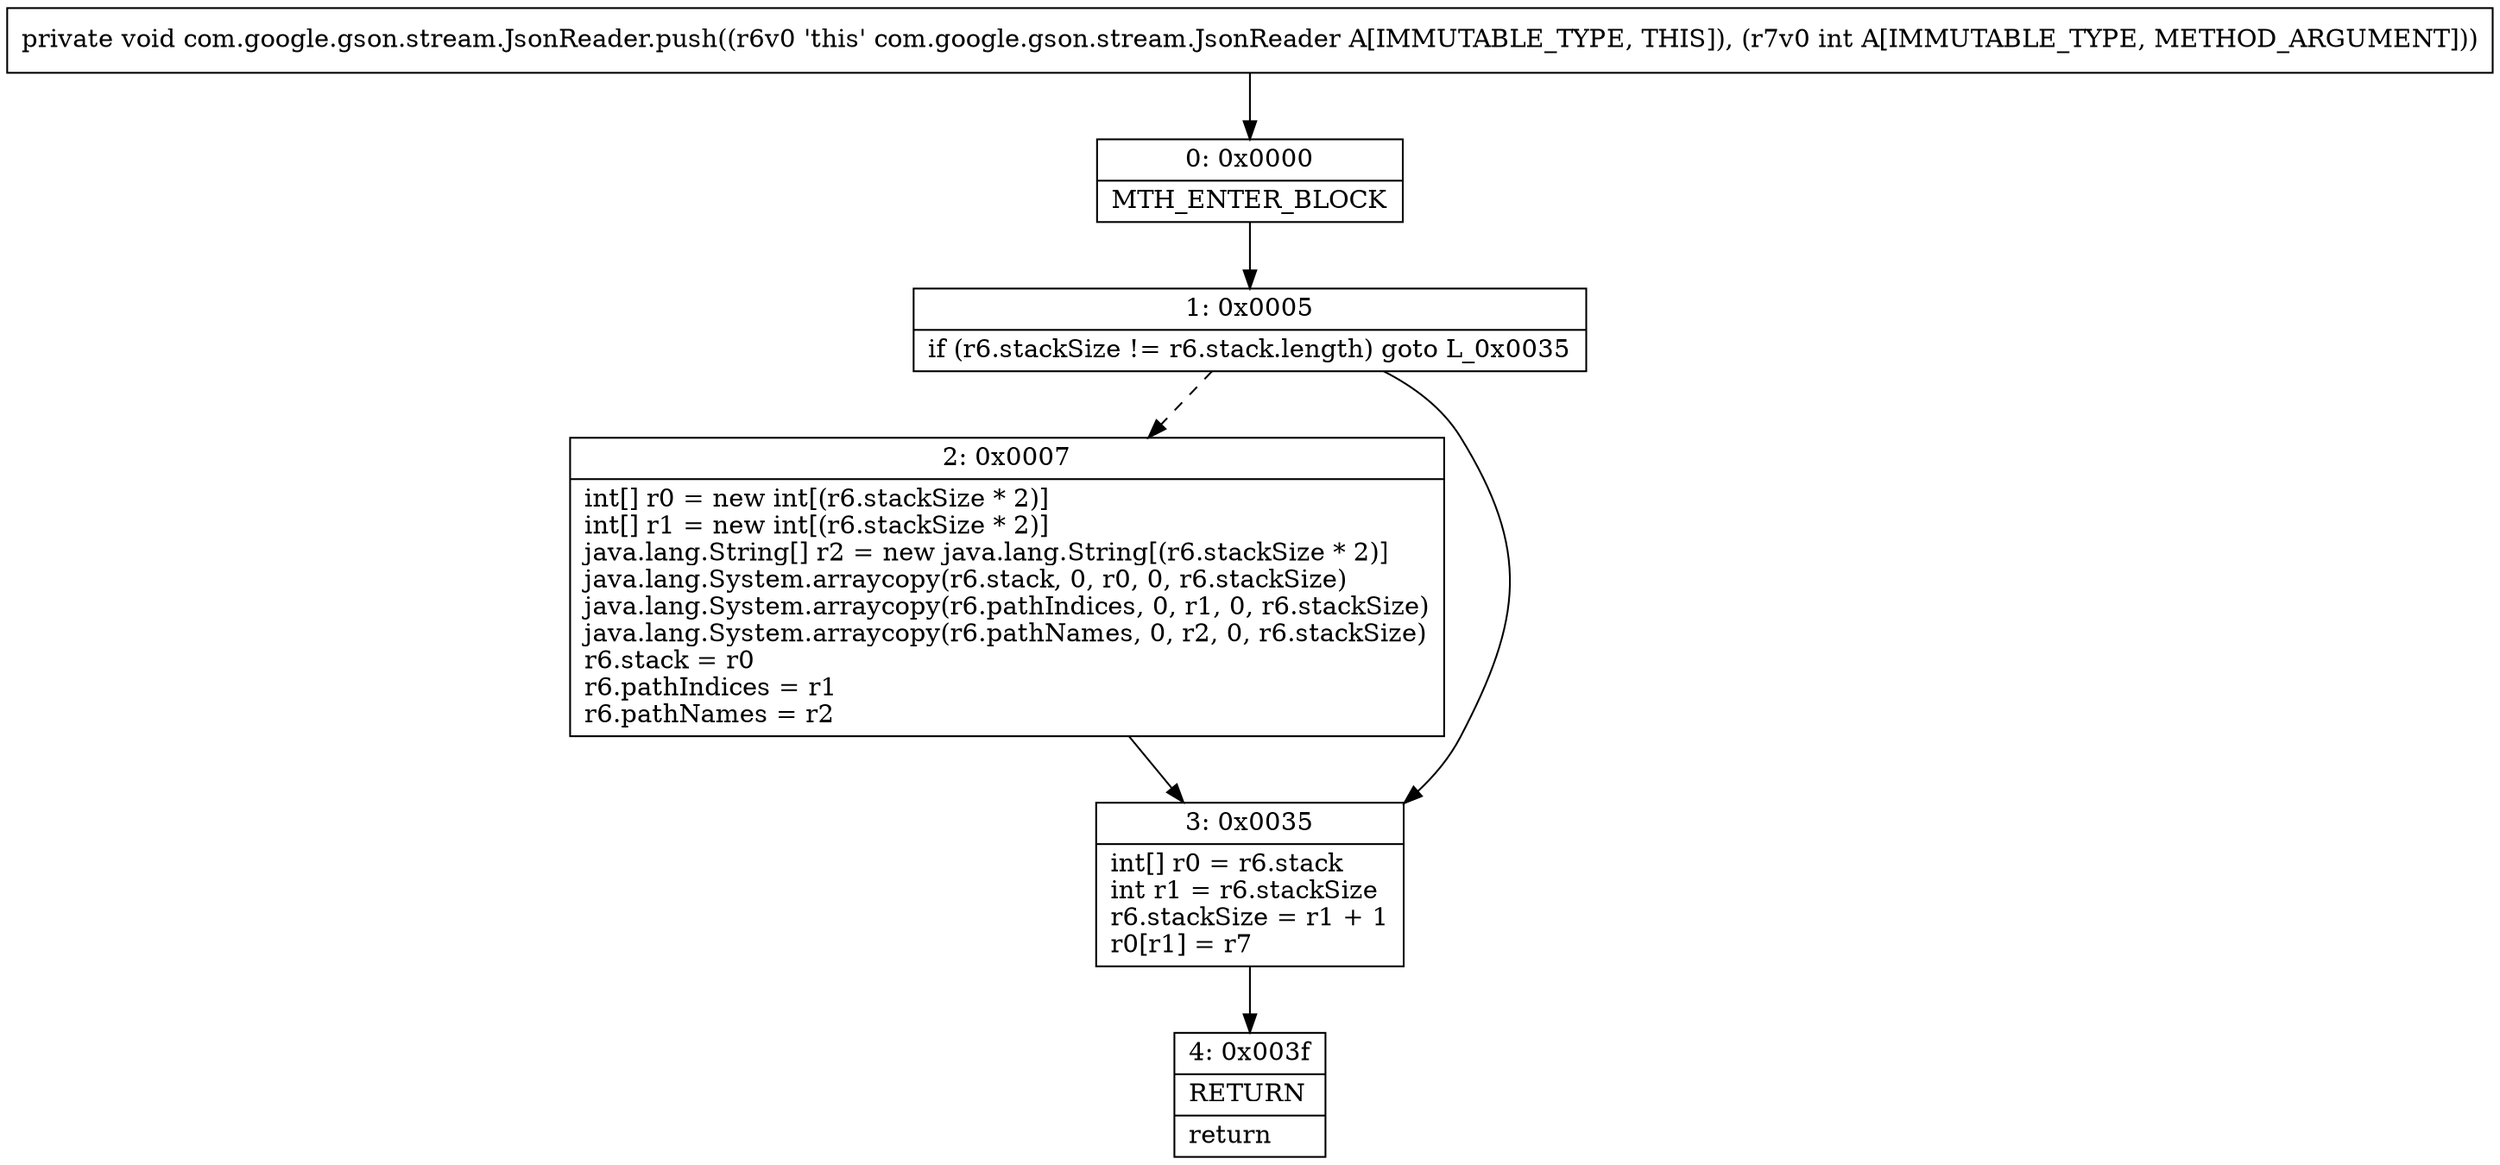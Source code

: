 digraph "CFG forcom.google.gson.stream.JsonReader.push(I)V" {
Node_0 [shape=record,label="{0\:\ 0x0000|MTH_ENTER_BLOCK\l}"];
Node_1 [shape=record,label="{1\:\ 0x0005|if (r6.stackSize != r6.stack.length) goto L_0x0035\l}"];
Node_2 [shape=record,label="{2\:\ 0x0007|int[] r0 = new int[(r6.stackSize * 2)]\lint[] r1 = new int[(r6.stackSize * 2)]\ljava.lang.String[] r2 = new java.lang.String[(r6.stackSize * 2)]\ljava.lang.System.arraycopy(r6.stack, 0, r0, 0, r6.stackSize)\ljava.lang.System.arraycopy(r6.pathIndices, 0, r1, 0, r6.stackSize)\ljava.lang.System.arraycopy(r6.pathNames, 0, r2, 0, r6.stackSize)\lr6.stack = r0\lr6.pathIndices = r1\lr6.pathNames = r2\l}"];
Node_3 [shape=record,label="{3\:\ 0x0035|int[] r0 = r6.stack\lint r1 = r6.stackSize\lr6.stackSize = r1 + 1\lr0[r1] = r7\l}"];
Node_4 [shape=record,label="{4\:\ 0x003f|RETURN\l|return\l}"];
MethodNode[shape=record,label="{private void com.google.gson.stream.JsonReader.push((r6v0 'this' com.google.gson.stream.JsonReader A[IMMUTABLE_TYPE, THIS]), (r7v0 int A[IMMUTABLE_TYPE, METHOD_ARGUMENT])) }"];
MethodNode -> Node_0;
Node_0 -> Node_1;
Node_1 -> Node_2[style=dashed];
Node_1 -> Node_3;
Node_2 -> Node_3;
Node_3 -> Node_4;
}

